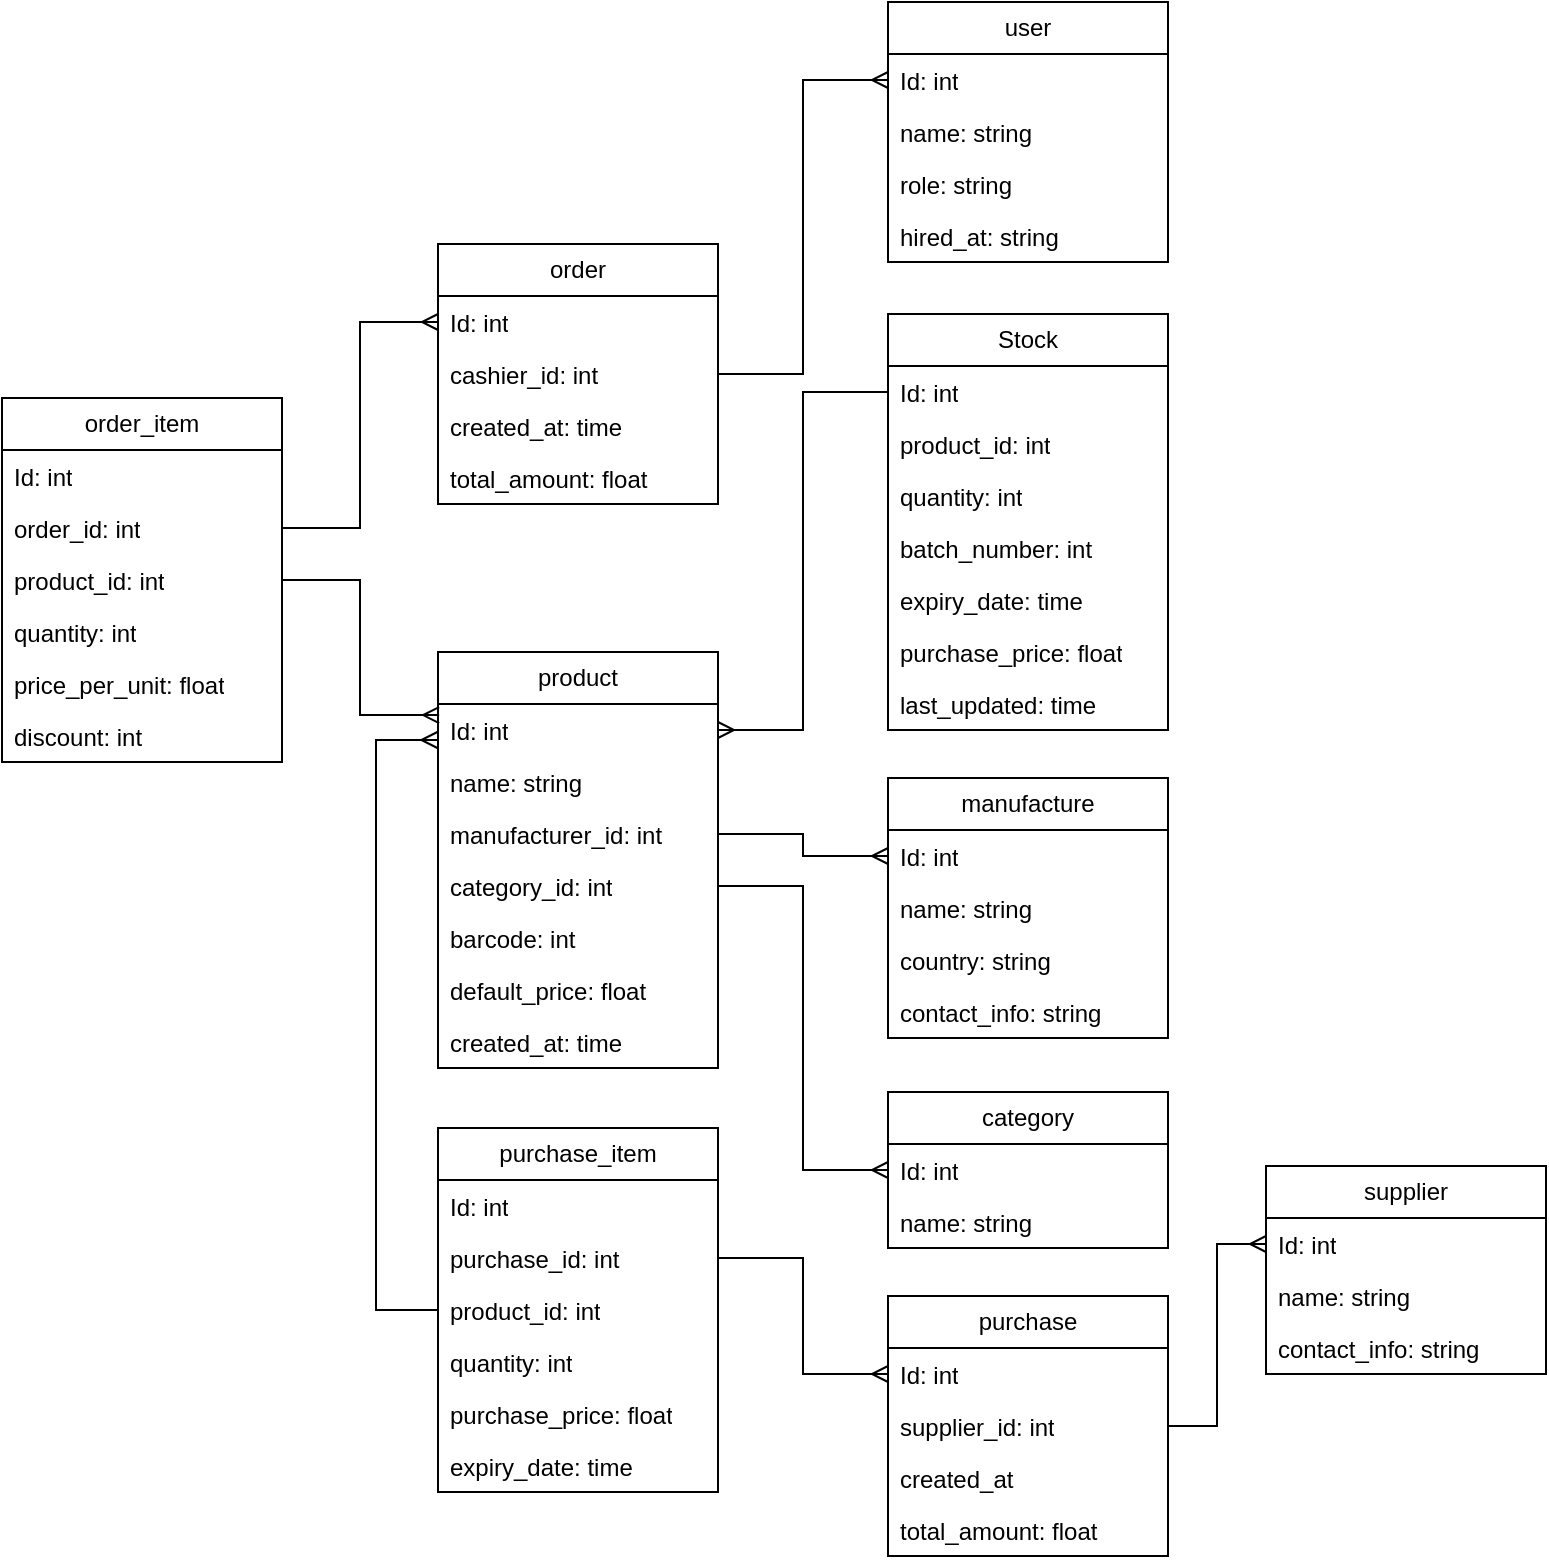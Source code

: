 <mxfile version="28.1.2">
  <diagram name="Страница — 1" id="NTX20vn7j2shatjBNOVJ">
    <mxGraphModel dx="1528" dy="933" grid="0" gridSize="10" guides="1" tooltips="1" connect="1" arrows="1" fold="1" page="0" pageScale="1" pageWidth="827" pageHeight="1169" math="0" shadow="0">
      <root>
        <mxCell id="0" />
        <mxCell id="1" parent="0" />
        <mxCell id="BoxyufoUt98ZWL2Btnmo-5" value="user" style="swimlane;fontStyle=0;childLayout=stackLayout;horizontal=1;startSize=26;fillColor=none;horizontalStack=0;resizeParent=1;resizeParentMax=0;resizeLast=0;collapsible=1;marginBottom=0;whiteSpace=wrap;html=1;" vertex="1" parent="1">
          <mxGeometry x="-18" y="319" width="140" height="130" as="geometry" />
        </mxCell>
        <mxCell id="BoxyufoUt98ZWL2Btnmo-6" value="Id: int" style="text;strokeColor=none;fillColor=none;align=left;verticalAlign=top;spacingLeft=4;spacingRight=4;overflow=hidden;rotatable=0;points=[[0,0.5],[1,0.5]];portConstraint=eastwest;whiteSpace=wrap;html=1;" vertex="1" parent="BoxyufoUt98ZWL2Btnmo-5">
          <mxGeometry y="26" width="140" height="26" as="geometry" />
        </mxCell>
        <mxCell id="BoxyufoUt98ZWL2Btnmo-7" value="name: string" style="text;strokeColor=none;fillColor=none;align=left;verticalAlign=top;spacingLeft=4;spacingRight=4;overflow=hidden;rotatable=0;points=[[0,0.5],[1,0.5]];portConstraint=eastwest;whiteSpace=wrap;html=1;" vertex="1" parent="BoxyufoUt98ZWL2Btnmo-5">
          <mxGeometry y="52" width="140" height="26" as="geometry" />
        </mxCell>
        <mxCell id="BoxyufoUt98ZWL2Btnmo-8" value="role: string" style="text;strokeColor=none;fillColor=none;align=left;verticalAlign=top;spacingLeft=4;spacingRight=4;overflow=hidden;rotatable=0;points=[[0,0.5],[1,0.5]];portConstraint=eastwest;whiteSpace=wrap;html=1;" vertex="1" parent="BoxyufoUt98ZWL2Btnmo-5">
          <mxGeometry y="78" width="140" height="26" as="geometry" />
        </mxCell>
        <mxCell id="BoxyufoUt98ZWL2Btnmo-45" value="hired_at: string" style="text;strokeColor=none;fillColor=none;align=left;verticalAlign=top;spacingLeft=4;spacingRight=4;overflow=hidden;rotatable=0;points=[[0,0.5],[1,0.5]];portConstraint=eastwest;whiteSpace=wrap;html=1;" vertex="1" parent="BoxyufoUt98ZWL2Btnmo-5">
          <mxGeometry y="104" width="140" height="26" as="geometry" />
        </mxCell>
        <mxCell id="BoxyufoUt98ZWL2Btnmo-9" value="product" style="swimlane;fontStyle=0;childLayout=stackLayout;horizontal=1;startSize=26;fillColor=none;horizontalStack=0;resizeParent=1;resizeParentMax=0;resizeLast=0;collapsible=1;marginBottom=0;whiteSpace=wrap;html=1;" vertex="1" parent="1">
          <mxGeometry x="-243" y="644" width="140" height="208" as="geometry" />
        </mxCell>
        <mxCell id="BoxyufoUt98ZWL2Btnmo-10" value="Id: int" style="text;strokeColor=none;fillColor=none;align=left;verticalAlign=top;spacingLeft=4;spacingRight=4;overflow=hidden;rotatable=0;points=[[0,0.5],[1,0.5]];portConstraint=eastwest;whiteSpace=wrap;html=1;" vertex="1" parent="BoxyufoUt98ZWL2Btnmo-9">
          <mxGeometry y="26" width="140" height="26" as="geometry" />
        </mxCell>
        <mxCell id="BoxyufoUt98ZWL2Btnmo-11" value="name: string" style="text;strokeColor=none;fillColor=none;align=left;verticalAlign=top;spacingLeft=4;spacingRight=4;overflow=hidden;rotatable=0;points=[[0,0.5],[1,0.5]];portConstraint=eastwest;whiteSpace=wrap;html=1;" vertex="1" parent="BoxyufoUt98ZWL2Btnmo-9">
          <mxGeometry y="52" width="140" height="26" as="geometry" />
        </mxCell>
        <mxCell id="BoxyufoUt98ZWL2Btnmo-12" value="manufacturer_id: int" style="text;strokeColor=none;fillColor=none;align=left;verticalAlign=top;spacingLeft=4;spacingRight=4;overflow=hidden;rotatable=0;points=[[0,0.5],[1,0.5]];portConstraint=eastwest;whiteSpace=wrap;html=1;" vertex="1" parent="BoxyufoUt98ZWL2Btnmo-9">
          <mxGeometry y="78" width="140" height="26" as="geometry" />
        </mxCell>
        <mxCell id="BoxyufoUt98ZWL2Btnmo-52" value="category_id: int" style="text;strokeColor=none;fillColor=none;align=left;verticalAlign=top;spacingLeft=4;spacingRight=4;overflow=hidden;rotatable=0;points=[[0,0.5],[1,0.5]];portConstraint=eastwest;whiteSpace=wrap;html=1;" vertex="1" parent="BoxyufoUt98ZWL2Btnmo-9">
          <mxGeometry y="104" width="140" height="26" as="geometry" />
        </mxCell>
        <mxCell id="BoxyufoUt98ZWL2Btnmo-53" value="barcode: int" style="text;strokeColor=none;fillColor=none;align=left;verticalAlign=top;spacingLeft=4;spacingRight=4;overflow=hidden;rotatable=0;points=[[0,0.5],[1,0.5]];portConstraint=eastwest;whiteSpace=wrap;html=1;" vertex="1" parent="BoxyufoUt98ZWL2Btnmo-9">
          <mxGeometry y="130" width="140" height="26" as="geometry" />
        </mxCell>
        <mxCell id="BoxyufoUt98ZWL2Btnmo-54" value="default_price: float" style="text;strokeColor=none;fillColor=none;align=left;verticalAlign=top;spacingLeft=4;spacingRight=4;overflow=hidden;rotatable=0;points=[[0,0.5],[1,0.5]];portConstraint=eastwest;whiteSpace=wrap;html=1;" vertex="1" parent="BoxyufoUt98ZWL2Btnmo-9">
          <mxGeometry y="156" width="140" height="26" as="geometry" />
        </mxCell>
        <mxCell id="BoxyufoUt98ZWL2Btnmo-55" value="created_at: time" style="text;strokeColor=none;fillColor=none;align=left;verticalAlign=top;spacingLeft=4;spacingRight=4;overflow=hidden;rotatable=0;points=[[0,0.5],[1,0.5]];portConstraint=eastwest;whiteSpace=wrap;html=1;" vertex="1" parent="BoxyufoUt98ZWL2Btnmo-9">
          <mxGeometry y="182" width="140" height="26" as="geometry" />
        </mxCell>
        <mxCell id="BoxyufoUt98ZWL2Btnmo-13" value="order_item" style="swimlane;fontStyle=0;childLayout=stackLayout;horizontal=1;startSize=26;fillColor=none;horizontalStack=0;resizeParent=1;resizeParentMax=0;resizeLast=0;collapsible=1;marginBottom=0;whiteSpace=wrap;html=1;" vertex="1" parent="1">
          <mxGeometry x="-461" y="517" width="140" height="182" as="geometry" />
        </mxCell>
        <mxCell id="BoxyufoUt98ZWL2Btnmo-14" value="Id: int" style="text;strokeColor=none;fillColor=none;align=left;verticalAlign=top;spacingLeft=4;spacingRight=4;overflow=hidden;rotatable=0;points=[[0,0.5],[1,0.5]];portConstraint=eastwest;whiteSpace=wrap;html=1;" vertex="1" parent="BoxyufoUt98ZWL2Btnmo-13">
          <mxGeometry y="26" width="140" height="26" as="geometry" />
        </mxCell>
        <mxCell id="BoxyufoUt98ZWL2Btnmo-15" value="order_id: int" style="text;strokeColor=none;fillColor=none;align=left;verticalAlign=top;spacingLeft=4;spacingRight=4;overflow=hidden;rotatable=0;points=[[0,0.5],[1,0.5]];portConstraint=eastwest;whiteSpace=wrap;html=1;" vertex="1" parent="BoxyufoUt98ZWL2Btnmo-13">
          <mxGeometry y="52" width="140" height="26" as="geometry" />
        </mxCell>
        <mxCell id="BoxyufoUt98ZWL2Btnmo-16" value="product_id: int" style="text;strokeColor=none;fillColor=none;align=left;verticalAlign=top;spacingLeft=4;spacingRight=4;overflow=hidden;rotatable=0;points=[[0,0.5],[1,0.5]];portConstraint=eastwest;whiteSpace=wrap;html=1;" vertex="1" parent="BoxyufoUt98ZWL2Btnmo-13">
          <mxGeometry y="78" width="140" height="26" as="geometry" />
        </mxCell>
        <mxCell id="BoxyufoUt98ZWL2Btnmo-48" value="quantity: int" style="text;strokeColor=none;fillColor=none;align=left;verticalAlign=top;spacingLeft=4;spacingRight=4;overflow=hidden;rotatable=0;points=[[0,0.5],[1,0.5]];portConstraint=eastwest;whiteSpace=wrap;html=1;" vertex="1" parent="BoxyufoUt98ZWL2Btnmo-13">
          <mxGeometry y="104" width="140" height="26" as="geometry" />
        </mxCell>
        <mxCell id="BoxyufoUt98ZWL2Btnmo-49" value="price_per_unit: float" style="text;strokeColor=none;fillColor=none;align=left;verticalAlign=top;spacingLeft=4;spacingRight=4;overflow=hidden;rotatable=0;points=[[0,0.5],[1,0.5]];portConstraint=eastwest;whiteSpace=wrap;html=1;" vertex="1" parent="BoxyufoUt98ZWL2Btnmo-13">
          <mxGeometry y="130" width="140" height="26" as="geometry" />
        </mxCell>
        <mxCell id="BoxyufoUt98ZWL2Btnmo-50" value="discount: int" style="text;strokeColor=none;fillColor=none;align=left;verticalAlign=top;spacingLeft=4;spacingRight=4;overflow=hidden;rotatable=0;points=[[0,0.5],[1,0.5]];portConstraint=eastwest;whiteSpace=wrap;html=1;" vertex="1" parent="BoxyufoUt98ZWL2Btnmo-13">
          <mxGeometry y="156" width="140" height="26" as="geometry" />
        </mxCell>
        <mxCell id="BoxyufoUt98ZWL2Btnmo-17" value="purchase_item" style="swimlane;fontStyle=0;childLayout=stackLayout;horizontal=1;startSize=26;fillColor=none;horizontalStack=0;resizeParent=1;resizeParentMax=0;resizeLast=0;collapsible=1;marginBottom=0;whiteSpace=wrap;html=1;" vertex="1" parent="1">
          <mxGeometry x="-243" y="882" width="140" height="182" as="geometry" />
        </mxCell>
        <mxCell id="BoxyufoUt98ZWL2Btnmo-18" value="Id: int" style="text;strokeColor=none;fillColor=none;align=left;verticalAlign=top;spacingLeft=4;spacingRight=4;overflow=hidden;rotatable=0;points=[[0,0.5],[1,0.5]];portConstraint=eastwest;whiteSpace=wrap;html=1;" vertex="1" parent="BoxyufoUt98ZWL2Btnmo-17">
          <mxGeometry y="26" width="140" height="26" as="geometry" />
        </mxCell>
        <mxCell id="BoxyufoUt98ZWL2Btnmo-19" value="purchase_id: int" style="text;strokeColor=none;fillColor=none;align=left;verticalAlign=top;spacingLeft=4;spacingRight=4;overflow=hidden;rotatable=0;points=[[0,0.5],[1,0.5]];portConstraint=eastwest;whiteSpace=wrap;html=1;" vertex="1" parent="BoxyufoUt98ZWL2Btnmo-17">
          <mxGeometry y="52" width="140" height="26" as="geometry" />
        </mxCell>
        <mxCell id="BoxyufoUt98ZWL2Btnmo-20" value="product_id: int" style="text;strokeColor=none;fillColor=none;align=left;verticalAlign=top;spacingLeft=4;spacingRight=4;overflow=hidden;rotatable=0;points=[[0,0.5],[1,0.5]];portConstraint=eastwest;whiteSpace=wrap;html=1;" vertex="1" parent="BoxyufoUt98ZWL2Btnmo-17">
          <mxGeometry y="78" width="140" height="26" as="geometry" />
        </mxCell>
        <mxCell id="BoxyufoUt98ZWL2Btnmo-66" value="quantity: int" style="text;strokeColor=none;fillColor=none;align=left;verticalAlign=top;spacingLeft=4;spacingRight=4;overflow=hidden;rotatable=0;points=[[0,0.5],[1,0.5]];portConstraint=eastwest;whiteSpace=wrap;html=1;" vertex="1" parent="BoxyufoUt98ZWL2Btnmo-17">
          <mxGeometry y="104" width="140" height="26" as="geometry" />
        </mxCell>
        <mxCell id="BoxyufoUt98ZWL2Btnmo-67" value="purchase_price: float" style="text;strokeColor=none;fillColor=none;align=left;verticalAlign=top;spacingLeft=4;spacingRight=4;overflow=hidden;rotatable=0;points=[[0,0.5],[1,0.5]];portConstraint=eastwest;whiteSpace=wrap;html=1;" vertex="1" parent="BoxyufoUt98ZWL2Btnmo-17">
          <mxGeometry y="130" width="140" height="26" as="geometry" />
        </mxCell>
        <mxCell id="BoxyufoUt98ZWL2Btnmo-68" value="expiry_date: time" style="text;strokeColor=none;fillColor=none;align=left;verticalAlign=top;spacingLeft=4;spacingRight=4;overflow=hidden;rotatable=0;points=[[0,0.5],[1,0.5]];portConstraint=eastwest;whiteSpace=wrap;html=1;" vertex="1" parent="BoxyufoUt98ZWL2Btnmo-17">
          <mxGeometry y="156" width="140" height="26" as="geometry" />
        </mxCell>
        <mxCell id="BoxyufoUt98ZWL2Btnmo-21" value="manufacture" style="swimlane;fontStyle=0;childLayout=stackLayout;horizontal=1;startSize=26;fillColor=none;horizontalStack=0;resizeParent=1;resizeParentMax=0;resizeLast=0;collapsible=1;marginBottom=0;whiteSpace=wrap;html=1;" vertex="1" parent="1">
          <mxGeometry x="-18" y="707" width="140" height="130" as="geometry" />
        </mxCell>
        <mxCell id="BoxyufoUt98ZWL2Btnmo-22" value="Id: int" style="text;strokeColor=none;fillColor=none;align=left;verticalAlign=top;spacingLeft=4;spacingRight=4;overflow=hidden;rotatable=0;points=[[0,0.5],[1,0.5]];portConstraint=eastwest;whiteSpace=wrap;html=1;" vertex="1" parent="BoxyufoUt98ZWL2Btnmo-21">
          <mxGeometry y="26" width="140" height="26" as="geometry" />
        </mxCell>
        <mxCell id="BoxyufoUt98ZWL2Btnmo-23" value="name: string" style="text;strokeColor=none;fillColor=none;align=left;verticalAlign=top;spacingLeft=4;spacingRight=4;overflow=hidden;rotatable=0;points=[[0,0.5],[1,0.5]];portConstraint=eastwest;whiteSpace=wrap;html=1;" vertex="1" parent="BoxyufoUt98ZWL2Btnmo-21">
          <mxGeometry y="52" width="140" height="26" as="geometry" />
        </mxCell>
        <mxCell id="BoxyufoUt98ZWL2Btnmo-24" value="country: string" style="text;strokeColor=none;fillColor=none;align=left;verticalAlign=top;spacingLeft=4;spacingRight=4;overflow=hidden;rotatable=0;points=[[0,0.5],[1,0.5]];portConstraint=eastwest;whiteSpace=wrap;html=1;" vertex="1" parent="BoxyufoUt98ZWL2Btnmo-21">
          <mxGeometry y="78" width="140" height="26" as="geometry" />
        </mxCell>
        <mxCell id="BoxyufoUt98ZWL2Btnmo-58" value="contact_info: string" style="text;strokeColor=none;fillColor=none;align=left;verticalAlign=top;spacingLeft=4;spacingRight=4;overflow=hidden;rotatable=0;points=[[0,0.5],[1,0.5]];portConstraint=eastwest;whiteSpace=wrap;html=1;" vertex="1" parent="BoxyufoUt98ZWL2Btnmo-21">
          <mxGeometry y="104" width="140" height="26" as="geometry" />
        </mxCell>
        <mxCell id="BoxyufoUt98ZWL2Btnmo-25" value="purchase" style="swimlane;fontStyle=0;childLayout=stackLayout;horizontal=1;startSize=26;fillColor=none;horizontalStack=0;resizeParent=1;resizeParentMax=0;resizeLast=0;collapsible=1;marginBottom=0;whiteSpace=wrap;html=1;" vertex="1" parent="1">
          <mxGeometry x="-18" y="966" width="140" height="130" as="geometry" />
        </mxCell>
        <mxCell id="BoxyufoUt98ZWL2Btnmo-26" value="Id: int" style="text;strokeColor=none;fillColor=none;align=left;verticalAlign=top;spacingLeft=4;spacingRight=4;overflow=hidden;rotatable=0;points=[[0,0.5],[1,0.5]];portConstraint=eastwest;whiteSpace=wrap;html=1;" vertex="1" parent="BoxyufoUt98ZWL2Btnmo-25">
          <mxGeometry y="26" width="140" height="26" as="geometry" />
        </mxCell>
        <mxCell id="BoxyufoUt98ZWL2Btnmo-27" value="supplier_id: int" style="text;strokeColor=none;fillColor=none;align=left;verticalAlign=top;spacingLeft=4;spacingRight=4;overflow=hidden;rotatable=0;points=[[0,0.5],[1,0.5]];portConstraint=eastwest;whiteSpace=wrap;html=1;" vertex="1" parent="BoxyufoUt98ZWL2Btnmo-25">
          <mxGeometry y="52" width="140" height="26" as="geometry" />
        </mxCell>
        <mxCell id="BoxyufoUt98ZWL2Btnmo-28" value="created_at" style="text;strokeColor=none;fillColor=none;align=left;verticalAlign=top;spacingLeft=4;spacingRight=4;overflow=hidden;rotatable=0;points=[[0,0.5],[1,0.5]];portConstraint=eastwest;whiteSpace=wrap;html=1;" vertex="1" parent="BoxyufoUt98ZWL2Btnmo-25">
          <mxGeometry y="78" width="140" height="26" as="geometry" />
        </mxCell>
        <mxCell id="BoxyufoUt98ZWL2Btnmo-65" value="total_amount: float" style="text;strokeColor=none;fillColor=none;align=left;verticalAlign=top;spacingLeft=4;spacingRight=4;overflow=hidden;rotatable=0;points=[[0,0.5],[1,0.5]];portConstraint=eastwest;whiteSpace=wrap;html=1;" vertex="1" parent="BoxyufoUt98ZWL2Btnmo-25">
          <mxGeometry y="104" width="140" height="26" as="geometry" />
        </mxCell>
        <mxCell id="BoxyufoUt98ZWL2Btnmo-29" value="supplier" style="swimlane;fontStyle=0;childLayout=stackLayout;horizontal=1;startSize=26;fillColor=none;horizontalStack=0;resizeParent=1;resizeParentMax=0;resizeLast=0;collapsible=1;marginBottom=0;whiteSpace=wrap;html=1;" vertex="1" parent="1">
          <mxGeometry x="171" y="901" width="140" height="104" as="geometry" />
        </mxCell>
        <mxCell id="BoxyufoUt98ZWL2Btnmo-30" value="Id: int" style="text;strokeColor=none;fillColor=none;align=left;verticalAlign=top;spacingLeft=4;spacingRight=4;overflow=hidden;rotatable=0;points=[[0,0.5],[1,0.5]];portConstraint=eastwest;whiteSpace=wrap;html=1;" vertex="1" parent="BoxyufoUt98ZWL2Btnmo-29">
          <mxGeometry y="26" width="140" height="26" as="geometry" />
        </mxCell>
        <mxCell id="BoxyufoUt98ZWL2Btnmo-31" value="name: string" style="text;strokeColor=none;fillColor=none;align=left;verticalAlign=top;spacingLeft=4;spacingRight=4;overflow=hidden;rotatable=0;points=[[0,0.5],[1,0.5]];portConstraint=eastwest;whiteSpace=wrap;html=1;" vertex="1" parent="BoxyufoUt98ZWL2Btnmo-29">
          <mxGeometry y="52" width="140" height="26" as="geometry" />
        </mxCell>
        <mxCell id="BoxyufoUt98ZWL2Btnmo-32" value="contact_info: string" style="text;strokeColor=none;fillColor=none;align=left;verticalAlign=top;spacingLeft=4;spacingRight=4;overflow=hidden;rotatable=0;points=[[0,0.5],[1,0.5]];portConstraint=eastwest;whiteSpace=wrap;html=1;" vertex="1" parent="BoxyufoUt98ZWL2Btnmo-29">
          <mxGeometry y="78" width="140" height="26" as="geometry" />
        </mxCell>
        <mxCell id="BoxyufoUt98ZWL2Btnmo-33" value="order" style="swimlane;fontStyle=0;childLayout=stackLayout;horizontal=1;startSize=26;fillColor=none;horizontalStack=0;resizeParent=1;resizeParentMax=0;resizeLast=0;collapsible=1;marginBottom=0;whiteSpace=wrap;html=1;" vertex="1" parent="1">
          <mxGeometry x="-243" y="440" width="140" height="130" as="geometry" />
        </mxCell>
        <mxCell id="BoxyufoUt98ZWL2Btnmo-34" value="Id: int" style="text;strokeColor=none;fillColor=none;align=left;verticalAlign=top;spacingLeft=4;spacingRight=4;overflow=hidden;rotatable=0;points=[[0,0.5],[1,0.5]];portConstraint=eastwest;whiteSpace=wrap;html=1;" vertex="1" parent="BoxyufoUt98ZWL2Btnmo-33">
          <mxGeometry y="26" width="140" height="26" as="geometry" />
        </mxCell>
        <mxCell id="BoxyufoUt98ZWL2Btnmo-35" value="cashier_id: int" style="text;strokeColor=none;fillColor=none;align=left;verticalAlign=top;spacingLeft=4;spacingRight=4;overflow=hidden;rotatable=0;points=[[0,0.5],[1,0.5]];portConstraint=eastwest;whiteSpace=wrap;html=1;" vertex="1" parent="BoxyufoUt98ZWL2Btnmo-33">
          <mxGeometry y="52" width="140" height="26" as="geometry" />
        </mxCell>
        <mxCell id="BoxyufoUt98ZWL2Btnmo-36" value="created_at: time" style="text;strokeColor=none;fillColor=none;align=left;verticalAlign=top;spacingLeft=4;spacingRight=4;overflow=hidden;rotatable=0;points=[[0,0.5],[1,0.5]];portConstraint=eastwest;whiteSpace=wrap;html=1;" vertex="1" parent="BoxyufoUt98ZWL2Btnmo-33">
          <mxGeometry y="78" width="140" height="26" as="geometry" />
        </mxCell>
        <mxCell id="BoxyufoUt98ZWL2Btnmo-46" value="total_amount: float" style="text;strokeColor=none;fillColor=none;align=left;verticalAlign=top;spacingLeft=4;spacingRight=4;overflow=hidden;rotatable=0;points=[[0,0.5],[1,0.5]];portConstraint=eastwest;whiteSpace=wrap;html=1;" vertex="1" parent="BoxyufoUt98ZWL2Btnmo-33">
          <mxGeometry y="104" width="140" height="26" as="geometry" />
        </mxCell>
        <mxCell id="BoxyufoUt98ZWL2Btnmo-37" value="Stock" style="swimlane;fontStyle=0;childLayout=stackLayout;horizontal=1;startSize=26;fillColor=none;horizontalStack=0;resizeParent=1;resizeParentMax=0;resizeLast=0;collapsible=1;marginBottom=0;whiteSpace=wrap;html=1;" vertex="1" parent="1">
          <mxGeometry x="-18" y="475" width="140" height="208" as="geometry" />
        </mxCell>
        <mxCell id="BoxyufoUt98ZWL2Btnmo-38" value="Id: int" style="text;strokeColor=none;fillColor=none;align=left;verticalAlign=top;spacingLeft=4;spacingRight=4;overflow=hidden;rotatable=0;points=[[0,0.5],[1,0.5]];portConstraint=eastwest;whiteSpace=wrap;html=1;" vertex="1" parent="BoxyufoUt98ZWL2Btnmo-37">
          <mxGeometry y="26" width="140" height="26" as="geometry" />
        </mxCell>
        <mxCell id="BoxyufoUt98ZWL2Btnmo-39" value="product_id: int" style="text;strokeColor=none;fillColor=none;align=left;verticalAlign=top;spacingLeft=4;spacingRight=4;overflow=hidden;rotatable=0;points=[[0,0.5],[1,0.5]];portConstraint=eastwest;whiteSpace=wrap;html=1;" vertex="1" parent="BoxyufoUt98ZWL2Btnmo-37">
          <mxGeometry y="52" width="140" height="26" as="geometry" />
        </mxCell>
        <mxCell id="BoxyufoUt98ZWL2Btnmo-40" value="quantity: int" style="text;strokeColor=none;fillColor=none;align=left;verticalAlign=top;spacingLeft=4;spacingRight=4;overflow=hidden;rotatable=0;points=[[0,0.5],[1,0.5]];portConstraint=eastwest;whiteSpace=wrap;html=1;" vertex="1" parent="BoxyufoUt98ZWL2Btnmo-37">
          <mxGeometry y="78" width="140" height="26" as="geometry" />
        </mxCell>
        <mxCell id="BoxyufoUt98ZWL2Btnmo-61" value="batch_number: int" style="text;strokeColor=none;fillColor=none;align=left;verticalAlign=top;spacingLeft=4;spacingRight=4;overflow=hidden;rotatable=0;points=[[0,0.5],[1,0.5]];portConstraint=eastwest;whiteSpace=wrap;html=1;" vertex="1" parent="BoxyufoUt98ZWL2Btnmo-37">
          <mxGeometry y="104" width="140" height="26" as="geometry" />
        </mxCell>
        <mxCell id="BoxyufoUt98ZWL2Btnmo-62" value="expiry_date: time" style="text;strokeColor=none;fillColor=none;align=left;verticalAlign=top;spacingLeft=4;spacingRight=4;overflow=hidden;rotatable=0;points=[[0,0.5],[1,0.5]];portConstraint=eastwest;whiteSpace=wrap;html=1;" vertex="1" parent="BoxyufoUt98ZWL2Btnmo-37">
          <mxGeometry y="130" width="140" height="26" as="geometry" />
        </mxCell>
        <mxCell id="BoxyufoUt98ZWL2Btnmo-63" value="purchase_price: float" style="text;strokeColor=none;fillColor=none;align=left;verticalAlign=top;spacingLeft=4;spacingRight=4;overflow=hidden;rotatable=0;points=[[0,0.5],[1,0.5]];portConstraint=eastwest;whiteSpace=wrap;html=1;" vertex="1" parent="BoxyufoUt98ZWL2Btnmo-37">
          <mxGeometry y="156" width="140" height="26" as="geometry" />
        </mxCell>
        <mxCell id="BoxyufoUt98ZWL2Btnmo-64" value="last_updated: time" style="text;strokeColor=none;fillColor=none;align=left;verticalAlign=top;spacingLeft=4;spacingRight=4;overflow=hidden;rotatable=0;points=[[0,0.5],[1,0.5]];portConstraint=eastwest;whiteSpace=wrap;html=1;" vertex="1" parent="BoxyufoUt98ZWL2Btnmo-37">
          <mxGeometry y="182" width="140" height="26" as="geometry" />
        </mxCell>
        <mxCell id="BoxyufoUt98ZWL2Btnmo-41" value="category" style="swimlane;fontStyle=0;childLayout=stackLayout;horizontal=1;startSize=26;fillColor=none;horizontalStack=0;resizeParent=1;resizeParentMax=0;resizeLast=0;collapsible=1;marginBottom=0;whiteSpace=wrap;html=1;" vertex="1" parent="1">
          <mxGeometry x="-18" y="864" width="140" height="78" as="geometry" />
        </mxCell>
        <mxCell id="BoxyufoUt98ZWL2Btnmo-42" value="Id: int" style="text;strokeColor=none;fillColor=none;align=left;verticalAlign=top;spacingLeft=4;spacingRight=4;overflow=hidden;rotatable=0;points=[[0,0.5],[1,0.5]];portConstraint=eastwest;whiteSpace=wrap;html=1;" vertex="1" parent="BoxyufoUt98ZWL2Btnmo-41">
          <mxGeometry y="26" width="140" height="26" as="geometry" />
        </mxCell>
        <mxCell id="BoxyufoUt98ZWL2Btnmo-43" value="name: string" style="text;strokeColor=none;fillColor=none;align=left;verticalAlign=top;spacingLeft=4;spacingRight=4;overflow=hidden;rotatable=0;points=[[0,0.5],[1,0.5]];portConstraint=eastwest;whiteSpace=wrap;html=1;" vertex="1" parent="BoxyufoUt98ZWL2Btnmo-41">
          <mxGeometry y="52" width="140" height="26" as="geometry" />
        </mxCell>
        <mxCell id="BoxyufoUt98ZWL2Btnmo-47" style="rounded=0;orthogonalLoop=1;jettySize=auto;html=1;exitX=1;exitY=0.5;exitDx=0;exitDy=0;entryX=0;entryY=0.5;entryDx=0;entryDy=0;endArrow=ERmany;endFill=0;edgeStyle=orthogonalEdgeStyle;" edge="1" parent="1" source="BoxyufoUt98ZWL2Btnmo-35" target="BoxyufoUt98ZWL2Btnmo-6">
          <mxGeometry relative="1" as="geometry" />
        </mxCell>
        <mxCell id="BoxyufoUt98ZWL2Btnmo-51" style="rounded=0;orthogonalLoop=1;jettySize=auto;html=1;exitX=1;exitY=0.5;exitDx=0;exitDy=0;entryX=0;entryY=0.5;entryDx=0;entryDy=0;endArrow=ERmany;endFill=0;edgeStyle=orthogonalEdgeStyle;" edge="1" parent="1" source="BoxyufoUt98ZWL2Btnmo-15" target="BoxyufoUt98ZWL2Btnmo-34">
          <mxGeometry relative="1" as="geometry">
            <mxPoint x="-30" y="666" as="sourcePoint" />
            <mxPoint x="14" y="468" as="targetPoint" />
          </mxGeometry>
        </mxCell>
        <mxCell id="BoxyufoUt98ZWL2Btnmo-57" style="rounded=0;orthogonalLoop=1;jettySize=auto;html=1;exitX=1;exitY=0.5;exitDx=0;exitDy=0;entryX=0.004;entryY=0.212;entryDx=0;entryDy=0;endArrow=ERmany;endFill=0;edgeStyle=orthogonalEdgeStyle;entryPerimeter=0;" edge="1" parent="1" source="BoxyufoUt98ZWL2Btnmo-16" target="BoxyufoUt98ZWL2Btnmo-10">
          <mxGeometry relative="1" as="geometry">
            <mxPoint x="-110" y="490" as="sourcePoint" />
            <mxPoint x="-66" y="292" as="targetPoint" />
          </mxGeometry>
        </mxCell>
        <mxCell id="BoxyufoUt98ZWL2Btnmo-59" style="rounded=0;orthogonalLoop=1;jettySize=auto;html=1;exitX=1;exitY=0.5;exitDx=0;exitDy=0;entryX=0;entryY=0.5;entryDx=0;entryDy=0;endArrow=ERmany;endFill=0;edgeStyle=orthogonalEdgeStyle;" edge="1" parent="1" source="BoxyufoUt98ZWL2Btnmo-12" target="BoxyufoUt98ZWL2Btnmo-22">
          <mxGeometry relative="1" as="geometry">
            <mxPoint x="-61" y="852" as="sourcePoint" />
            <mxPoint x="8" y="807" as="targetPoint" />
          </mxGeometry>
        </mxCell>
        <mxCell id="BoxyufoUt98ZWL2Btnmo-60" style="rounded=0;orthogonalLoop=1;jettySize=auto;html=1;exitX=0;exitY=0.5;exitDx=0;exitDy=0;entryX=1;entryY=0.5;entryDx=0;entryDy=0;endArrow=ERmany;endFill=0;edgeStyle=orthogonalEdgeStyle;" edge="1" parent="1" source="BoxyufoUt98ZWL2Btnmo-38" target="BoxyufoUt98ZWL2Btnmo-10">
          <mxGeometry relative="1" as="geometry">
            <mxPoint x="-96" y="709" as="sourcePoint" />
            <mxPoint x="-8" y="749" as="targetPoint" />
          </mxGeometry>
        </mxCell>
        <mxCell id="BoxyufoUt98ZWL2Btnmo-69" style="rounded=0;orthogonalLoop=1;jettySize=auto;html=1;exitX=0;exitY=0.5;exitDx=0;exitDy=0;entryX=-0.002;entryY=0.719;entryDx=0;entryDy=0;endArrow=ERmany;endFill=0;edgeStyle=orthogonalEdgeStyle;entryPerimeter=0;" edge="1" parent="1" source="BoxyufoUt98ZWL2Btnmo-20" target="BoxyufoUt98ZWL2Btnmo-10">
          <mxGeometry relative="1" as="geometry">
            <mxPoint x="-278" y="769" as="sourcePoint" />
            <mxPoint x="-208" y="717" as="targetPoint" />
            <Array as="points">
              <mxPoint x="-274" y="973" />
              <mxPoint x="-274" y="688" />
              <mxPoint x="-243" y="688" />
            </Array>
          </mxGeometry>
        </mxCell>
        <mxCell id="BoxyufoUt98ZWL2Btnmo-70" style="rounded=0;orthogonalLoop=1;jettySize=auto;html=1;exitX=1;exitY=0.5;exitDx=0;exitDy=0;entryX=0;entryY=0.5;entryDx=0;entryDy=0;endArrow=ERmany;endFill=0;edgeStyle=orthogonalEdgeStyle;" edge="1" parent="1" source="BoxyufoUt98ZWL2Btnmo-19" target="BoxyufoUt98ZWL2Btnmo-26">
          <mxGeometry relative="1" as="geometry">
            <mxPoint x="-51" y="832" as="sourcePoint" />
            <mxPoint x="37" y="872" as="targetPoint" />
          </mxGeometry>
        </mxCell>
        <mxCell id="BoxyufoUt98ZWL2Btnmo-71" style="rounded=0;orthogonalLoop=1;jettySize=auto;html=1;exitX=1;exitY=0.5;exitDx=0;exitDy=0;entryX=0;entryY=0.5;entryDx=0;entryDy=0;endArrow=ERmany;endFill=0;edgeStyle=orthogonalEdgeStyle;" edge="1" parent="1" source="BoxyufoUt98ZWL2Btnmo-27" target="BoxyufoUt98ZWL2Btnmo-30">
          <mxGeometry relative="1" as="geometry">
            <mxPoint x="5" y="1153" as="sourcePoint" />
            <mxPoint x="90" y="1127" as="targetPoint" />
          </mxGeometry>
        </mxCell>
        <mxCell id="BoxyufoUt98ZWL2Btnmo-72" style="rounded=0;orthogonalLoop=1;jettySize=auto;html=1;exitX=1;exitY=0.5;exitDx=0;exitDy=0;entryX=0;entryY=0.5;entryDx=0;entryDy=0;endArrow=ERmany;endFill=0;edgeStyle=orthogonalEdgeStyle;" edge="1" parent="1" source="BoxyufoUt98ZWL2Btnmo-52" target="BoxyufoUt98ZWL2Btnmo-42">
          <mxGeometry relative="1" as="geometry">
            <mxPoint x="-59" y="788" as="sourcePoint" />
            <mxPoint x="29" y="787" as="targetPoint" />
          </mxGeometry>
        </mxCell>
      </root>
    </mxGraphModel>
  </diagram>
</mxfile>
